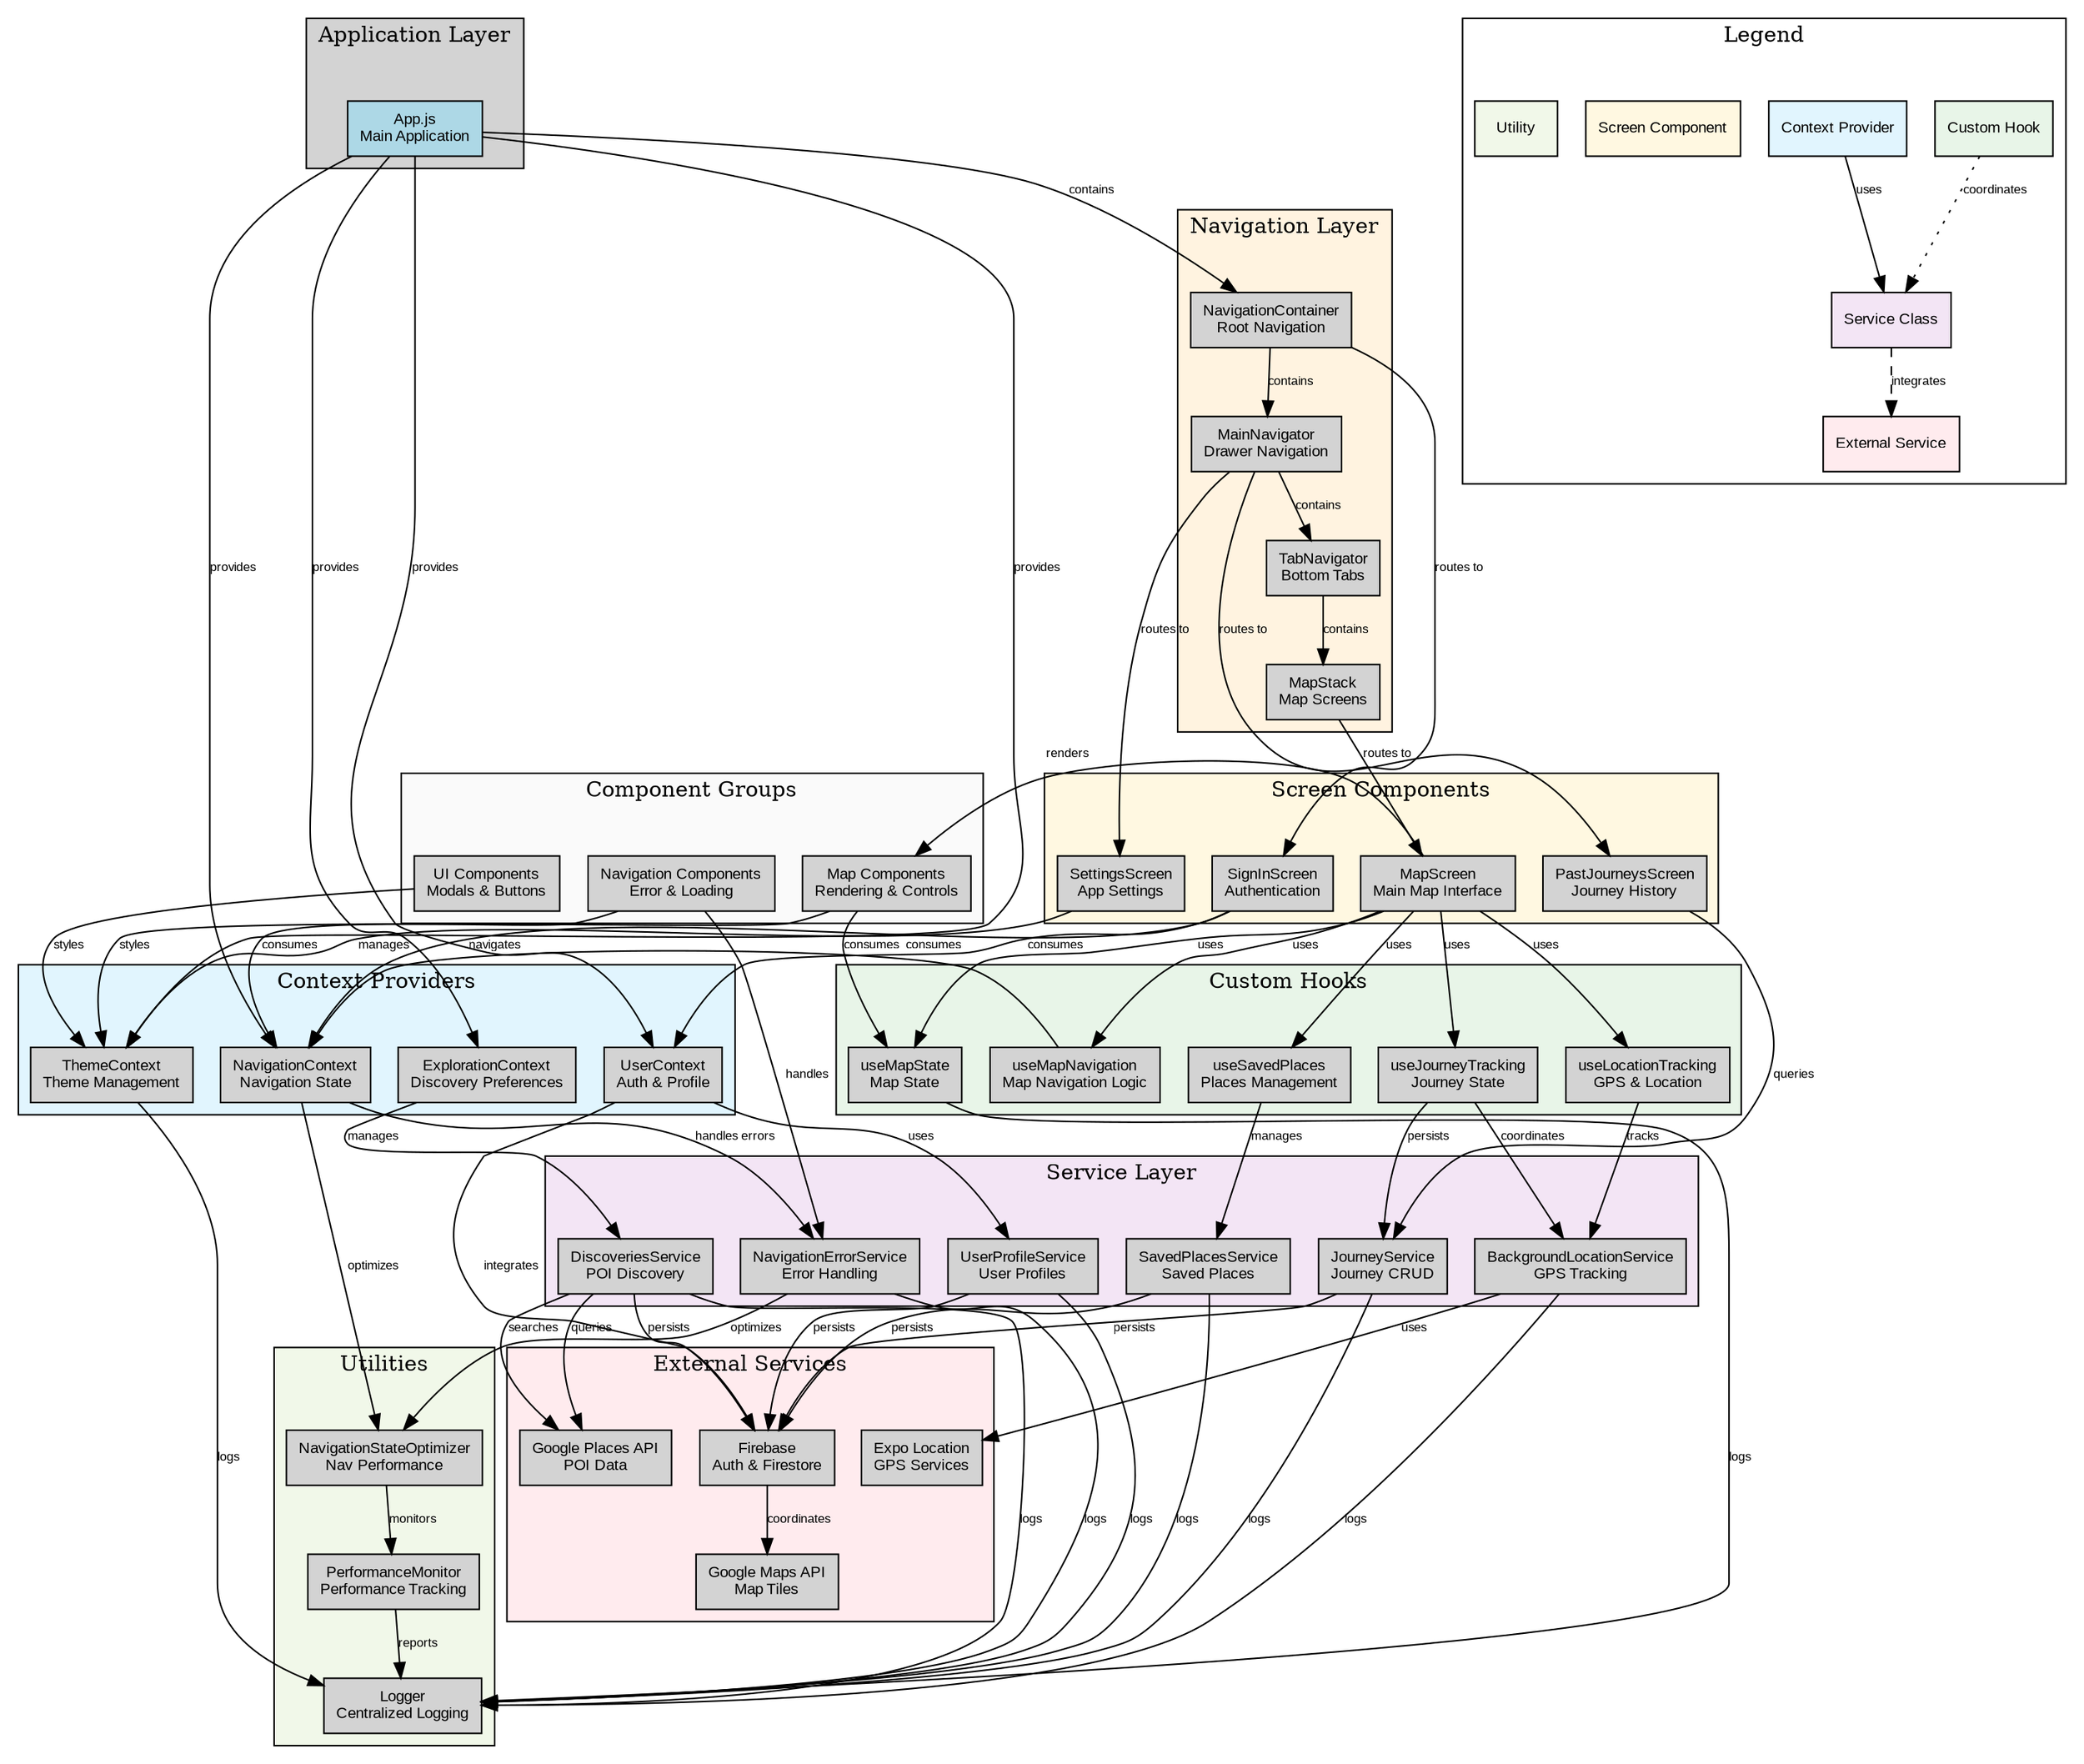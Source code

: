 digraph HeroPsath_Dependencies {
    // Hero's Path Dependency Graph in DOT format
    // Generated from repository analysis at 965caea6bcca512353cdc7e4208bc9c3ceb16a0f
    
    // Graph properties
    rankdir=TB;
    node [shape=box, style=filled, fontname="Arial", fontsize=10];
    edge [fontname="Arial", fontsize=8];
    
    // Subgraph clusters for logical grouping
    subgraph cluster_app {
        label="Application Layer";
        style=filled;
        fillcolor=lightgray;
        App [label="App.js\nMain Application", fillcolor=lightblue];
    }
    
    subgraph cluster_contexts {
        label="Context Providers";
        style=filled;
        fillcolor="#e1f5fe";
        ThemeCtx [label="ThemeContext\nTheme Management"];
        UserCtx [label="UserContext\nAuth & Profile"];
        NavCtx [label="NavigationContext\nNavigation State"];
        ExploreCtx [label="ExplorationContext\nDiscovery Preferences"];
    }
    
    subgraph cluster_navigation {
        label="Navigation Layer";
        style=filled;
        fillcolor="#fff3e0";
        NavContainer [label="NavigationContainer\nRoot Navigation"];
        MainNav [label="MainNavigator\nDrawer Navigation"];
        TabNav [label="TabNavigator\nBottom Tabs"];
        MapStack [label="MapStack\nMap Screens"];
    }
    
    subgraph cluster_screens {
        label="Screen Components";
        style=filled;
        fillcolor="#fff8e1";
        MapScreen [label="MapScreen\nMain Map Interface"];
        SignInScreen [label="SignInScreen\nAuthentication"];
        JourneysScreen [label="PastJourneysScreen\nJourney History"];
        SettingsScreen [label="SettingsScreen\nApp Settings"];
    }
    
    subgraph cluster_hooks {
        label="Custom Hooks";
        style=filled;
        fillcolor="#e8f5e8";
        useMapNav [label="useMapNavigation\nMap Navigation Logic"];
        useJourneyTrack [label="useJourneyTracking\nJourney State"];
        useSavedPl [label="useSavedPlaces\nPlaces Management"];
        useLocTrack [label="useLocationTracking\nGPS & Location"];
        useMapState [label="useMapState\nMap State"];
    }
    
    subgraph cluster_services {
        label="Service Layer";
        style=filled;
        fillcolor="#f3e5f5";
        BgLocationSvc [label="BackgroundLocationService\nGPS Tracking"];
        JourneySvc [label="JourneyService\nJourney CRUD"];
        DiscoverySvc [label="DiscoveriesService\nPOI Discovery"];
        UserProfileSvc [label="UserProfileService\nUser Profiles"];
        SavedPlacesSvc [label="SavedPlacesService\nSaved Places"];
        NavErrorSvc [label="NavigationErrorService\nError Handling"];
    }
    
    subgraph cluster_external {
        label="External Services";
        style=filled;
        fillcolor="#ffebee";
        Firebase [label="Firebase\nAuth & Firestore"];
        GooglePlaces [label="Google Places API\nPOI Data"];
        GoogleMaps [label="Google Maps API\nMap Tiles"];
        ExpoLocation [label="Expo Location\nGPS Services"];
    }
    
    subgraph cluster_utils {
        label="Utilities";
        style=filled;
        fillcolor="#f1f8e9";
        Logger [label="Logger\nCentralized Logging"];
        PerfMonitor [label="PerformanceMonitor\nPerformance Tracking"];
        NavOptimizer [label="NavigationStateOptimizer\nNav Performance"];
    }
    
    subgraph cluster_components {
        label="Component Groups";
        style=filled;
        fillcolor="#fafafa";
        MapComponents [label="Map Components\nRendering & Controls"];
        UIComponents [label="UI Components\nModals & Buttons"];
        NavComponents [label="Navigation Components\nError & Loading"];
    }
    
    // Application Structure Dependencies
    App -> ThemeCtx [label="provides"];
    App -> UserCtx [label="provides"];
    App -> NavCtx [label="provides"];
    App -> ExploreCtx [label="provides"];
    App -> NavContainer [label="contains"];
    
    // Context Dependencies
    UserCtx -> UserProfileSvc [label="uses"];
    UserCtx -> Firebase [label="integrates"];
    ThemeCtx -> Logger [label="logs"];
    NavCtx -> NavErrorSvc [label="handles errors"];
    NavCtx -> NavOptimizer [label="optimizes"];
    ExploreCtx -> DiscoverySvc [label="manages"];
    
    // Navigation Flow
    NavContainer -> MainNav [label="contains"];
    MainNav -> TabNav [label="contains"];
    TabNav -> MapStack [label="contains"];
    MapStack -> MapScreen [label="routes to"];
    MainNav -> JourneysScreen [label="routes to"];
    MainNav -> SettingsScreen [label="routes to"];
    NavContainer -> SignInScreen [label="routes to"];
    
    // Screen Dependencies
    MapScreen -> useMapNav [label="uses"];
    MapScreen -> useJourneyTrack [label="uses"];
    MapScreen -> useSavedPl [label="uses"];
    MapScreen -> useLocTrack [label="uses"];
    MapScreen -> useMapState [label="uses"];
    MapScreen -> MapComponents [label="renders"];
    
    SignInScreen -> UserCtx [label="consumes"];
    SignInScreen -> NavCtx [label="navigates"];
    JourneysScreen -> JourneySvc [label="queries"];
    SettingsScreen -> ThemeCtx [label="manages"];
    
    // Hook Dependencies
    useMapNav -> NavCtx [label="consumes"];
    useJourneyTrack -> BgLocationSvc [label="coordinates"];
    useJourneyTrack -> JourneySvc [label="persists"];
    useSavedPl -> SavedPlacesSvc [label="manages"];
    useLocTrack -> BgLocationSvc [label="tracks"];
    useMapState -> Logger [label="logs"];
    
    // Service Dependencies
    BgLocationSvc -> ExpoLocation [label="uses"];
    BgLocationSvc -> Logger [label="logs"];
    JourneySvc -> Firebase [label="persists"];
    JourneySvc -> Logger [label="logs"];
    DiscoverySvc -> GooglePlaces [label="queries"];
    DiscoverySvc -> Firebase [label="persists"];
    DiscoverySvc -> Logger [label="logs"];
    UserProfileSvc -> Firebase [label="persists"];
    UserProfileSvc -> Logger [label="logs"];
    SavedPlacesSvc -> Firebase [label="persists"];
    SavedPlacesSvc -> Logger [label="logs"];
    NavErrorSvc -> Logger [label="logs"];
    NavErrorSvc -> NavOptimizer [label="optimizes"];
    
    // Component Dependencies
    MapComponents -> ThemeCtx [label="styles"];
    MapComponents -> useMapState [label="consumes"];
    UIComponents -> ThemeCtx [label="styles"];
    NavComponents -> NavCtx [label="consumes"];
    NavComponents -> NavErrorSvc [label="handles"];
    
    // External Service Integration
    Firebase -> GoogleMaps [label="coordinates"];
    DiscoverySvc -> GooglePlaces [label="searches"];
    
    // Utility Dependencies
    PerfMonitor -> Logger [label="reports"];
    NavOptimizer -> PerfMonitor [label="monitors"];
    
    // Dependency Types Legend
    subgraph cluster_legend {
        label="Legend";
        style=filled;
        fillcolor=white;
        
        // Legend nodes
        LegendContext [label="Context Provider", fillcolor="#e1f5fe"];
        LegendService [label="Service Class", fillcolor="#f3e5f5"];
        LegendHook [label="Custom Hook", fillcolor="#e8f5e8"];
        LegendScreen [label="Screen Component", fillcolor="#fff8e1"];
        LegendExternal [label="External Service", fillcolor="#ffebee"];
        LegendUtil [label="Utility", fillcolor="#f1f8e9"];
        
        // Legend edges
        LegendContext -> LegendService [label="uses", style=solid];
        LegendService -> LegendExternal [label="integrates", style=dashed];
        LegendHook -> LegendService [label="coordinates", style=dotted];
    }
}
